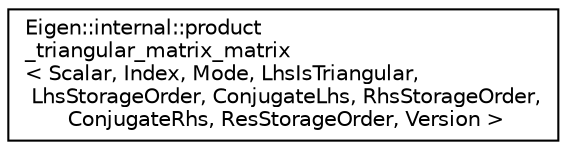 digraph "Graphical Class Hierarchy"
{
  edge [fontname="Helvetica",fontsize="10",labelfontname="Helvetica",labelfontsize="10"];
  node [fontname="Helvetica",fontsize="10",shape=record];
  rankdir="LR";
  Node1 [label="Eigen::internal::product\l_triangular_matrix_matrix\l\< Scalar, Index, Mode, LhsIsTriangular,\l LhsStorageOrder, ConjugateLhs, RhsStorageOrder,\l ConjugateRhs, ResStorageOrder, Version \>",height=0.2,width=0.4,color="black", fillcolor="white", style="filled",URL="$struct_eigen_1_1internal_1_1product__triangular__matrix__matrix.html"];
}
